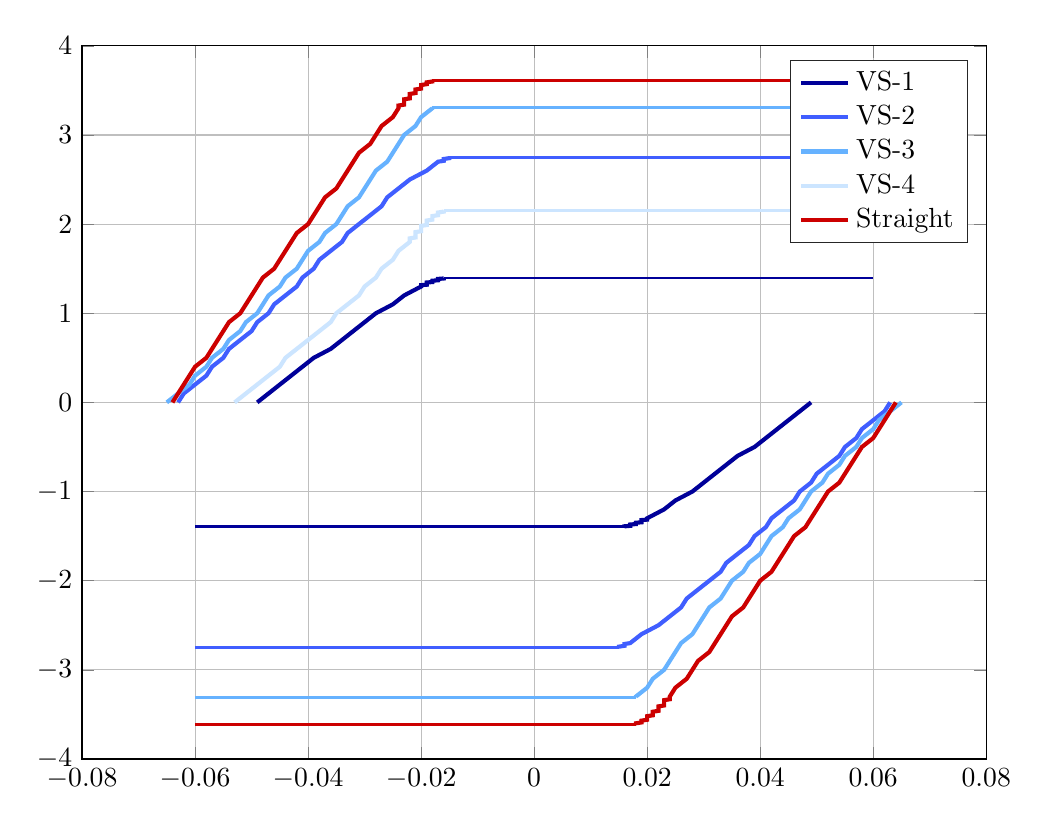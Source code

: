 % This file was created by matlab2tikz.
%
%The latest updates can be retrieved from
%  http://www.mathworks.com/matlabcentral/fileexchange/22022-matlab2tikz-matlab2tikz
%where you can also make suggestions and rate matlab2tikz.
%
\definecolor{mycolor1}{rgb}{0.0,0.0,0.6}%
\definecolor{mycolor2}{rgb}{0.25,0.37,1.0}%
\definecolor{mycolor3}{rgb}{0.4,0.7,1.0}%
\definecolor{mycolor4}{rgb}{0.8,0.9,1}%
\definecolor{mycolor5}{rgb}{0.80,0.0,0.0}%
%
\begin{tikzpicture}

\begin{axis}[%
width=4.521in,
height=3.566in,
at={(0.758in,0.481in)},
scale only axis,
xmin=-0.08,
xmax=0.08,
scaled x ticks = false,
x tick label style={/pgf/number format/fixed},
ymin=-4,
ymax=4,
axis background/.style={fill=white},
xmajorgrids,
ymajorgrids,
legend style={legend cell align=left, align=left, draw=white!15!black}
]
\addplot [color=mycolor1,line width=1.5pt]
  table[row sep=crcr]{%
-0.049	0\\
-0.047	0.1\\
-0.045	0.2\\
-0.043	0.3\\
-0.041	0.4\\
-0.039	0.5\\
-0.036	0.6\\
-0.034	0.7\\
-0.032	0.8\\
-0.03	0.9\\
-0.028	1\\
-0.025	1.1\\
-0.023	1.2\\
-0.02	1.3\\
-0.02	1.305\\
-0.02	1.31\\
-0.02	1.315\\
-0.019	1.32\\
-0.019	1.325\\
-0.019	1.33\\
-0.019	1.335\\
-0.019	1.34\\
-0.019	1.345\\
-0.018	1.35\\
-0.018	1.355\\
-0.018	1.36\\
-0.018	1.365\\
-0.017	1.37\\
-0.017	1.375\\
-0.017	1.38\\
-0.017	1.385\\
-0.016	1.39\\
-0.016	1.395\\
};
\addlegendentry{VS-1}

\addplot [color=mycolor1,line width=1.0pt,forget plot]
table[row sep=crcr]{%
-0.016	1.395\\
	0.06	1.395\\
};
\addplot [color=mycolor1,line width=1.5pt,forget plot]
table[row sep=crcr]{%
	0.016	-1.395\\
	0.016	-1.39\\
	0.017	-1.385\\
	0.017	-1.38\\
	0.017	-1.375\\
	0.017	-1.37\\
	0.018	-1.365\\
	0.018	-1.36\\
	0.018	-1.355\\
	0.018	-1.35\\
	0.019	-1.345\\
	0.019	-1.34\\
	0.019	-1.335\\
	0.019	-1.33\\
	0.019	-1.325\\
	0.019	-1.32\\
	0.02	-1.315\\
	0.02	-1.31\\
	0.02	-1.305\\
	0.02	-1.3\\
	0.023	-1.2\\
	0.025	-1.1\\
	0.028	-1\\
	0.03	-0.9\\
	0.032	-0.8\\
	0.034	-0.7\\
	0.036	-0.6\\
	0.039	-0.5\\
	0.041	-0.4\\
	0.043	-0.3\\
	0.045	-0.2\\
	0.047	-0.1\\
	0.049	0\\
};


\addplot [color=mycolor1,line width=1.0pt,forget plot]
table[row sep=crcr]{%
	0.016	-1.395\\
	-0.06	-1.395\\
};

\addplot [color=mycolor2,line width=1.5pt]
  table[row sep=crcr]{%
-0.063	0\\
-0.062	0.1\\
-0.06	0.2\\
-0.058	0.3\\
-0.057	0.4\\
-0.055	0.5\\
-0.054	0.6\\
-0.052	0.7\\
-0.05	0.8\\
-0.049	0.9\\
-0.047	1\\
-0.046	1.1\\
-0.044	1.2\\
-0.042	1.3\\
-0.041	1.4\\
-0.039	1.5\\
-0.038	1.6\\
-0.036	1.7\\
-0.034	1.8\\
-0.033	1.9\\
-0.031	2\\
-0.029	2.1\\
-0.027	2.2\\
-0.026	2.3\\
-0.024	2.4\\
-0.022	2.5\\
-0.019	2.6\\
-0.017	2.7\\
-0.016	2.71\\
-0.016	2.72\\
-0.016	2.73\\
-0.015	2.74\\
-0.015	2.75\\
};
\addlegendentry{VS-2}

\addplot [color=mycolor2,line width=1.0pt,forget plot]
table[row sep=crcr]{%
	-0.015	2.75\\
	0.06 2.75\\
};

\addplot [color=mycolor2,line width=1.5pt,forget plot]
table[row sep=crcr]{%
0.015	-2.75\\
0.015	-2.74\\
0.016	-2.73\\
0.016	-2.72\\
0.016	-2.71\\
0.017	-2.7\\
0.019	-2.6\\
0.022	-2.5\\
0.024	-2.4\\
0.026	-2.3\\
0.027	-2.2\\
0.029	-2.1\\
0.031	-2\\
0.033	-1.9\\
0.034	-1.8\\
0.036	-1.7\\
0.038	-1.6\\
0.039	-1.5\\
0.041	-1.4\\
0.042	-1.3\\
0.044	-1.2\\
0.046	-1.1\\
0.047	-1\\
0.049	-0.9\\
0.05	-0.8\\
0.052	-0.7\\
0.054	-0.6\\
0.055	-0.5\\
0.057	-0.4\\
0.058	-0.3\\
0.06	-0.2\\
0.062	-0.1\\
0.063	0\\
};

\addplot [color=mycolor2,line width=1.0pt,forget plot]
table[row sep=crcr]{%
	0.015	-2.75\\
	-0.06 -2.75\\
};

\addplot [color=mycolor3,line width=1.5pt]
  table[row sep=crcr]{%
0.018	-3.31\\
0.018	-3.3\\
0.02	-3.2\\
0.021	-3.1\\
0.023	-3\\
0.024	-2.9\\
0.025	-2.8\\
0.026	-2.7\\
0.028	-2.6\\
0.029	-2.5\\
0.03	-2.4\\
0.031	-2.3\\
0.033	-2.2\\
0.034	-2.1\\
0.035	-2\\
0.037	-1.9\\
0.038	-1.8\\
0.04	-1.7\\
0.041	-1.6\\
0.042	-1.5\\
0.044	-1.4\\
0.045	-1.3\\
0.047	-1.2\\
0.048	-1.1\\
0.049	-1\\
0.051	-0.9\\
0.052	-0.8\\
0.054	-0.7\\
0.055	-0.6\\
0.057	-0.5\\
0.058	-0.4\\
0.06	-0.3\\
0.061	-0.2\\
0.063	-0.1\\
0.065	0\\
};
\addlegendentry{VS-3}

\addplot [color=mycolor3,line width=1.0pt,forget plot]
table[row sep=crcr]{%
	0.018	-3.31\\
	-0.06 -3.31\\
};



\addplot [color=mycolor3,line width=1.5pt,forget plot]
table[row sep=crcr]{%
	-0.065	0\\
	-0.063	0.1\\
	-0.061	0.2\\
	-0.06	0.3\\
	-0.058	0.4\\
	-0.057	0.5\\
	-0.055	0.6\\
	-0.054	0.7\\
	-0.052	0.8\\
	-0.051	0.9\\
	-0.049	1\\
	-0.048	1.1\\
	-0.047	1.2\\
	-0.045	1.3\\
	-0.044	1.4\\
	-0.042	1.5\\
	-0.041	1.6\\
	-0.04	1.7\\
	-0.038	1.8\\
	-0.037	1.9\\
	-0.035	2\\
	-0.034	2.1\\
	-0.033	2.2\\
	-0.031	2.3\\
	-0.03	2.4\\
	-0.029	2.5\\
	-0.028	2.6\\
	-0.026	2.7\\
	-0.025	2.8\\
	-0.024	2.9\\
	-0.023	3\\
	-0.021	3.1\\
	-0.02	3.2\\
	-0.018	3.3\\
	-0.018	3.31\\
};

\addplot [color=mycolor3,line width=1.0pt,forget plot]
table[row sep=crcr]{%
	-0.018	3.31\\
	0.06 3.31\\
};


\addplot [color=mycolor4,line width=1.5pt]
table[row sep=crcr]{%
	-0.053	0\\
	-0.051	0.1\\
	-0.049	0.2\\
	-0.047	0.3\\
	-0.045	0.4\\
	-0.044	0.5\\
	-0.042	0.6\\
	-0.04	0.7\\
	-0.038	0.8\\
	-0.036	0.9\\
	-0.035	1\\
	-0.033	1.1\\
	-0.031	1.2\\
	-0.03	1.3\\
	-0.028	1.4\\
	-0.027	1.5\\
	-0.025	1.6\\
	-0.024	1.7\\
	-0.022	1.8\\
	-0.022	1.81\\
	-0.022	1.82\\
	-0.022	1.83\\
	-0.022	1.84\\
	-0.021	1.85\\
	-0.021	1.86\\
	-0.021	1.87\\
	-0.021	1.88\\
	-0.021	1.89\\
	-0.021	1.9\\
	-0.021	1.91\\
	-0.02	1.92\\
	-0.02	1.93\\
	-0.02	1.94\\
	-0.02	1.95\\
	-0.02	1.96\\
	-0.02	1.97\\
	-0.02	1.98\\
	-0.019	1.99\\
	-0.019	2\\
	-0.019	2.01\\
	-0.019	2.02\\
	-0.019	2.03\\
	-0.019	2.04\\
	-0.018	2.05\\
	-0.018	2.06\\
	-0.018	2.07\\
	-0.018	2.08\\
	-0.018	2.09\\
	-0.017	2.1\\
	-0.017	2.11\\
	-0.017	2.12\\
	-0.017	2.13\\
	-0.016	2.14\\
	-0.016	2.15\\	
};
\addlegendentry{VS-4}


\addplot [color=mycolor4,line width=1.0pt,forget plot]
table[row sep=crcr]{%
	-0.016	2.15\\	
	0.06 	2.15\\	
};


\addplot [color=mycolor5, mark options={solid, mycolor5},line width=1.5pt]
table[row sep=crcr]{%
	-0.064	0\\
	-0.063	0.1\\
	-0.062	0.2\\
	-0.061	0.3\\
	-0.06	0.4\\
	-0.058	0.5\\
	-0.057	0.6\\
	-0.056	0.7\\
	-0.055	0.8\\
	-0.054	0.9\\
	-0.052	1\\
	-0.051	1.1\\
	-0.05	1.2\\
	-0.049	1.3\\
	-0.048	1.4\\
	-0.046	1.5\\
	-0.045	1.6\\
	-0.044	1.7\\
	-0.043	1.8\\
	-0.042	1.9\\
	-0.04	2\\
	-0.039	2.1\\
	-0.038	2.2\\
	-0.037	2.3\\
	-0.035	2.4\\
	-0.034	2.5\\
	-0.033	2.6\\
	-0.032	2.7\\
	-0.031	2.8\\
	-0.029	2.9\\
	-0.028	3\\
	-0.027	3.1\\
	-0.025	3.2\\
	-0.024	3.3\\
	-0.024	3.3\\
	-0.024	3.31\\
	-0.024	3.32\\
	-0.024	3.33\\
	-0.023	3.34\\
	-0.023	3.35\\
	-0.023	3.36\\
	-0.023	3.37\\
	-0.023	3.38\\
	-0.023	3.39\\
	-0.023	3.4\\
	-0.022	3.41\\
	-0.022	3.42\\
	-0.022	3.43\\
	-0.022	3.44\\
	-0.022	3.45\\
	-0.022	3.46\\
	-0.021	3.47\\
	-0.021	3.48\\
	-0.021	3.49\\
	-0.021	3.5\\
	-0.021	3.51\\
	-0.02	3.52\\
	-0.02	3.53\\
	-0.02	3.54\\
	-0.02	3.55\\
	-0.02	3.56\\
	-0.019	3.57\\
	-0.019	3.58\\
	-0.019	3.59\\
	-0.018	3.6\\
	-0.018	3.61\\
};
\addlegendentry{Straight}


\addplot [color=mycolor5,line width=1.0pt,forget plot]
table[row sep=crcr]{%
	-0.018	3.61\\
	0.06 	3.61\\
};

% unstable straight
%\addplot [color=mycolor5, dashed, mark options={solid, mycolor5},line width=1.5pt]
%table[row sep=crcr]{%
%	%	0.017	-3.611\\	
%	%	0.017	-3.61\\
%	0.017	-3.6\\
%	%	0.017	-3.6\\
%	%	0.002	-3.6\\
%	%	0.015	-3.5\\
%	%	0.001	-3.5\\
%	0.015 -3.5\\
%	%0.015 -3.4\\
%	%0.014 -3.3\\
%	%0.014 -3.2\\
%	%0.013 -3.1\\
%	%0.013 -3.0\\
%	%0.013 -2.9\\
%	%0.012 -2.8\\
%	%
%	%
%	%	0.015		-3.4\\
%	%	0.001	-3.4\\
%	%	0.001	-3.3\\
%	0.001	-3.2\\
%	0.001	-3.1\\
%	0.001	-3\\
%	0.001	-2.9\\
%	0.0	-2.8\\
%	0.0	-2.7\\
%	0.0	-2.6\\
%	0.0	-2.5\\
%	0.0	-2.4\\
%	0.0	-2.3\\
%	0.0	-2.2\\
%	0.0	-2.1\\
%	0.0	-2\\
%	0.0	-1.9\\
%	0.0	-1.8\\
%	0.0	-1.7\\
%	8.632e-05	-1.6\\
%	7.247e-05	-1.5\\
%	6.037e-05	-1.4\\
%	4.985e-05	-1.3\\
%	4.077e-05	-1.2\\
%	3.299e-05	-1.1\\
%	2.639e-05	-1\\
%	2.084e-05	-0.9\\
%	1.622e-05	-0.8\\
%	1.242e-05	-0.7\\
%	9.34e-06	-0.6\\
%	6.86e-06	-0.5\\
%	4.89e-06	-0.4\\
%	3.32e-06	-0.3\\
%	2.05e-06	-0.2\\
%	9.74e-07	-0.1\\
%	3.64e-16	0\\
%	3.64e-16	0\\
%	-9.74e-07	0.1\\
%	-2.05e-06	0.2\\
%	-3.32e-06	0.3\\
%	-4.89e-06	0.4\\
%	-6.86e-06	0.5\\
%	-9.34e-06	0.6\\
%	-1.242e-05	0.7\\
%	-1.622e-05	0.8\\
%	-2.084e-05	0.9\\
%	-2.639e-05	1\\
%	-3.299e-05	1.1\\
%	-4.077e-05	1.2\\
%	-4.985e-05	1.3\\
%	-6.037e-05	1.4\\
%	-7.247e-05	1.5\\
%	-8.632e-05	1.6\\
%	-0.0	1.7\\
%	-0.0	1.8\\
%	-0.0	1.9\\
%	-0.0	2\\
%	-0.0	2.1\\
%	-0.0	2.2\\
%	-0.0	2.3\\
%	%	-0.0	2.4\\
%	%	-0.0	2.5\\
%	%	-0.0	2.6\\
%	%	-0.0	2.7\\
%	%	-0.0	2.8\\
%	%	-0.001	2.9\\
%	%	-0.013 3.0\\
%	%	-0.001	3\\
%	%	-0.001	3.1\\
%	-0.001	3.2\\
%	%	-0.001	3.3\\
%	%	-0.015		3.4\\
%	%	-0.001	3.4\\
%	%	-0.001	3.5\\
%	-0.015		3.5\\
%	-0.017	3.6\\
%	%	-0.002	3.6\\
%	%	-0.018	3.611\\
%	%	-0.002	3.7\\
%};

%% VS-3 unstable
%\addplot [color=mycolor3, dashed, mark options={solid, mycolor3},line width=1.5pt]
%  table[row sep=crcr]{%
%	-0.017	3.31\\
%	-0.017	3.31\\
%	-0.016	3.3\\
%	-0.016	3.29\\
%	-0.016	3.28\\
%	-0.016	3.27\\
%	-0.016	3.26\\
%	-0.016	3.25\\
%	-0.016	3.24\\
%	-0.016	3.23\\
%	-0.016	3.22\\
%	-0.016	3.21\\
%	-0.016	3.2\\
%	-0.015	3.19\\
%	-0.015	3.18\\
%	-0.015	3.17\\
%	-0.015	3.16\\
%	-0.015	3.15\\
%	-0.015	3.14\\
%	-0.015	3.13\\
%	-0.015	3.12\\
%	-0.015	3.11\\
%	-0.015	3.1\\
%	-0.015	3.09\\
%	-0.015	3.08\\
%	-0.015	3.07\\
%	-0.015	3.06\\
%	-0.015	3.05\\
%	-0.015	3.04\\
%	-0.015	3.03\\
%	-0.015	3.02\\
%	-0.015	3.01\\
%		-0.015	3\\
%	-0.015	2.99\\
%	-0.015	2.98\\
%	-0.015	2.97\\
%	-0.015	2.96\\
%	-0.015	2.95\\
%	-0.015	2.94\\
%	-0.015	2.93\\
%	-0.015	2.92\\
%	-0.015	2.91\\
%	-0.015	2.9\\
%	-0.015	2.89\\
%	-0.015	2.88\\
%	-0.015	2.87\\
%	-0.015	2.86\\
%	-0.015	2.85\\
%	-0.015	2.84\\
%	-0.015	2.83\\
%	-0.015	2.81\\
%	-0.015	2.71\\
%	-0.014	2.61\\
%	-0.014	2.51\\
%	-0.014	2.41\\
%	-0.014	2.31\\
%	-0.014	2.21\\
%	-0.014	2.11\\
%	-0.013	2.01\\
%	-0.013		1.91\\
%	0	0\\
%	0.013	-1.91\\
%	0.013	-2.01\\
%	0.014	-2.11\\
%	0.014	-2.21\\
%	0.014	-2.31\\
%	0.014	-2.41\\
%	0.014	-2.51\\
%	0.014	-2.61\\
%	0.015	-2.71\\
%	0.015	-2.81\\
%	0.015	-2.83\\
%	0.015	-2.84\\
%	0.015	-2.85\\
%	0.015	-2.86\\
%	0.015	-2.87\\
%	0.015	-2.88\\
%	0.015	-2.89\\
%	0.015	-2.9\\
%	0.015	-2.91\\
%	0.015	-2.92\\
%	0.015	-2.93\\
%	0.015	-2.94\\
%	0.015	-2.95\\
%	0.015	-2.96\\
%	0.015	-2.97\\
%	0.015	-2.98\\
%	0.015	-2.99\\
%	0.015	-3\\
%	0.015	-3.01\\
%	0.015	-3.02\\
%	0.015	-3.03\\
%	0.015	-3.04\\
%	0.015	-3.05\\
%	0.015	-3.06\\
%	0.015	-3.07\\
%	0.015	-3.08\\
%	0.015	-3.09\\
%	0.015	-3.1\\
%	0.015	-3.11\\
%	0.015	-3.12\\
%	0.015	-3.13\\
%	0.015	-3.14\\
%	0.015	-3.15\\
%	0.015	-3.16\\
%	0.015	-3.17\\
%	0.015	-3.18\\
%	0.015	-3.19\\
%	0.016	-3.2\\
%	0.016	-3.21\\
%	0.016	-3.22\\
%	0.016	-3.23\\
%	0.016	-3.24\\
%	0.016	-3.25\\
%	0.016	-3.26\\
%	0.016	-3.27\\
%	0.016	-3.28\\
%	0.016	-3.29\\
%	0.016	-3.3\\
%	0.017	-3.31\\
%	0.017	-3.31\\
%};
%
%\addplot [color=mycolor4, dashed, mark options={solid, mycolor5},line width=1.5pt]
% table[row sep=crcr]{%
%	-0.015	2.15\\
%	-0.014	2.05\\
%	-0.013	1.95\\
%	-0.013	1.85\\
%	-0.013	1.75\\
%	-0.013	1.65\\
%	-0.012	1.55\\
%	-0.012	1.45\\
%	-0.012	1.35\\
%	-0.012	1.25\\
%	-0.012	1.15\\
%	-0.011	1.05\\
%	-0.011	0.95\\
%	0	0\\
%	0.011	-0.95\\
%	0.011	-1.05\\
%	0.012	-1.15\\
%	0.012	-1.25\\
%	0.012	-1.35\\
%	0.012	-1.45\\
%	0.012	-1.55\\
%	0.013	-1.65\\
%	0.013	-1.75\\
%	0.013	-1.85\\
%	0.013	-1.95\\
%	0.014	-2.05\\
%	0.015	-2.15\\
%};
%
\addplot [color=mycolor5, mark options={solid, mycolor5},line width=1.5pt,forget plot]
table[row sep=crcr]{%
	0.018	-3.61\\
	0.018	-3.6\\
	0.019	-3.59\\
	0.019	-3.58\\
	0.019	-3.57\\
	0.02	-3.56\\
	0.02	-3.55\\
	0.02	-3.54\\
	0.02	-3.53\\
	0.02	-3.52\\
	0.021	-3.51\\
	0.021	-3.5\\
	0.021	-3.49\\
	0.021	-3.48\\
	0.021	-3.47\\
	0.022	-3.46\\
	0.022	-3.45\\
	0.022	-3.44\\
	0.022	-3.43\\
	0.022	-3.42\\
	0.022	-3.41\\
	0.023	-3.4\\
	0.023	-3.39\\
	0.023	-3.38\\
	0.023	-3.37\\
	0.023	-3.36\\
	0.023	-3.35\\
	0.023	-3.34\\
	0.024	-3.33\\
	0.024	-3.32\\
	0.024	-3.31\\
	0.024	-3.3\\
	0.024	-3.3\\
	0.025	-3.2\\
	0.027	-3.1\\
	0.028	-3\\
	0.029	-2.9\\
	0.031	-2.8\\
	0.032	-2.7\\
	0.033	-2.6\\
	0.034	-2.5\\
	0.035	-2.4\\
	0.037	-2.3\\
	0.038	-2.2\\
	0.039	-2.1\\
	0.04	-2\\
	0.042	-1.9\\
	0.043	-1.8\\
	0.044	-1.7\\
	0.045	-1.6\\
	0.046	-1.5\\
	0.048	-1.4\\
	0.049	-1.3\\
	0.05	-1.2\\
	0.051	-1.1\\
	0.052	-1\\
	0.054	-0.9\\
	0.055	-0.8\\
	0.056	-0.7\\
	0.057	-0.6\\
	0.058	-0.5\\
	0.06	-0.4\\
	0.061	-0.3\\
	0.062	-0.2\\
	0.063	-0.1\\
	0.064	0\\
};
\addplot [color=mycolor5,line width=1.0pt,forget plot]
table[row sep=crcr]{%
	0.018	-3.61\\
	-0.06  -3.61\\
};

%\addplot [color=mycolor5, dashed, mark options={solid, mycolor5},line width=1.5pt]
%table[row sep=crcr]{%
%-0.017	3.61\\
%-0.017	3.6\\
%-0.016	3.59\\
%-0.016	3.58\\
%-0.016	3.57\\
%-0.016	3.56\\
%-0.016	3.55\\
%-0.016	3.54\\
%-0.015	3.53\\
%-0.015	3.52\\
%-0.015	3.51\\
%-0.015	3.5\\
%-0.015	3.49\\
%-0.015	3.48\\
%-0.015	3.47\\
%-0.015	3.46\\
%-0.015	3.45\\
%-0.015	3.44\\
%-0.015	3.43\\
%-0.015	3.42\\
%-0.015	3.41\\
%-0.015	3.4\\
%-0.015	3.39\\
%-0.014	3.38\\
%-0.014	3.37\\
%-0.014	3.36\\
%-0.014	3.35\\
%-0.014	3.34\\
%-0.014	3.33\\
%-0.014	3.32\\
%-0.014	3.31\\
%-0.014	3.3\\
%-0.014	3.29\\
%-0.014	3.28\\
%-0.014	3.27\\
%-0.014	3.26\\
%-0.014	3.25\\
%-0.014	3.24\\
%-0.014	3.23\\
%-0.014	3.22\\
%-0.014	3.21\\
%-0.014	3.2\\
%-0.014	3.19\\
%-0.014	3.18\\
%-0.014	3.17\\
%-0.014	3.16\\
%-0.014	3.15\\
%-0.014	3.14\\
%-0.014	3.13\\
%-0.013	3.12\\
%-0.013	3.11\\
%-0.013	3.1\\
%-0.013	3.09\\
%-0.013	3.08\\
%-0.013	3.07\\
%-0.013	3.06\\
%-0.013	3.05\\
%-0.013	3.04\\
%-0.013	3.03\\
%-0.013	3.02\\
%-0.013	3.01\\
%-0.013	3\\
%-0.013	2.9\\
%-0.012	2.8\\
%0	0\\
%0.012	-2.8\\
%0.013	-2.9\\
%0.013	-3\\
%0.013	-3.01\\
%0.013	-3.02\\
%0.013	-3.03\\
%0.013	-3.04\\
%0.013	-3.05\\
%0.013	-3.06\\
%0.013	-3.07\\
%0.013	-3.08\\
%0.013	-3.09\\
%0.013	-3.1\\
%0.013	-3.11\\
%0.013	-3.12\\
%0.014	-3.13\\
%0.014	-3.14\\
%0.014	-3.15\\
%0.014	-3.16\\
%0.014	-3.17\\
%0.014	-3.18\\
%0.014	-3.19\\
%0.014	-3.2\\
%0.014	-3.21\\
%0.014	-3.22\\
%0.014	-3.23\\
%0.014	-3.24\\
%0.014	-3.25\\
%0.014	-3.26\\
%0.014	-3.27\\
%0.014	-3.28\\
%0.014	-3.29\\
%0.014	-3.3\\
%0.014	-3.31\\
%0.014	-3.32\\
%0.014	-3.33\\
%0.014	-3.34\\
%0.014	-3.35\\
%0.014	-3.36\\
%0.014	-3.37\\
%0.014	-3.38\\
%0.015	-3.39\\
%0.015	-3.4\\
%0.015	-3.41\\
%0.015	-3.42\\
%0.015	-3.43\\
%0.015	-3.44\\
%0.015	-3.45\\
%0.015	-3.46\\
%0.015	-3.47\\
%0.015	-3.48\\
%0.015	-3.49\\
%0.015	-3.5\\
%0.015	-3.51\\
%0.015	-3.52\\
%0.015	-3.53\\
%0.016	-3.54\\
%0.016	-3.55\\
%0.016	-3.56\\
%0.016	-3.57\\
%0.016	-3.58\\
%0.016	-3.59\\
%0.017	-3.6\\
%0.017	-3.61\\
%};
%

\end{axis}
\end{tikzpicture}%